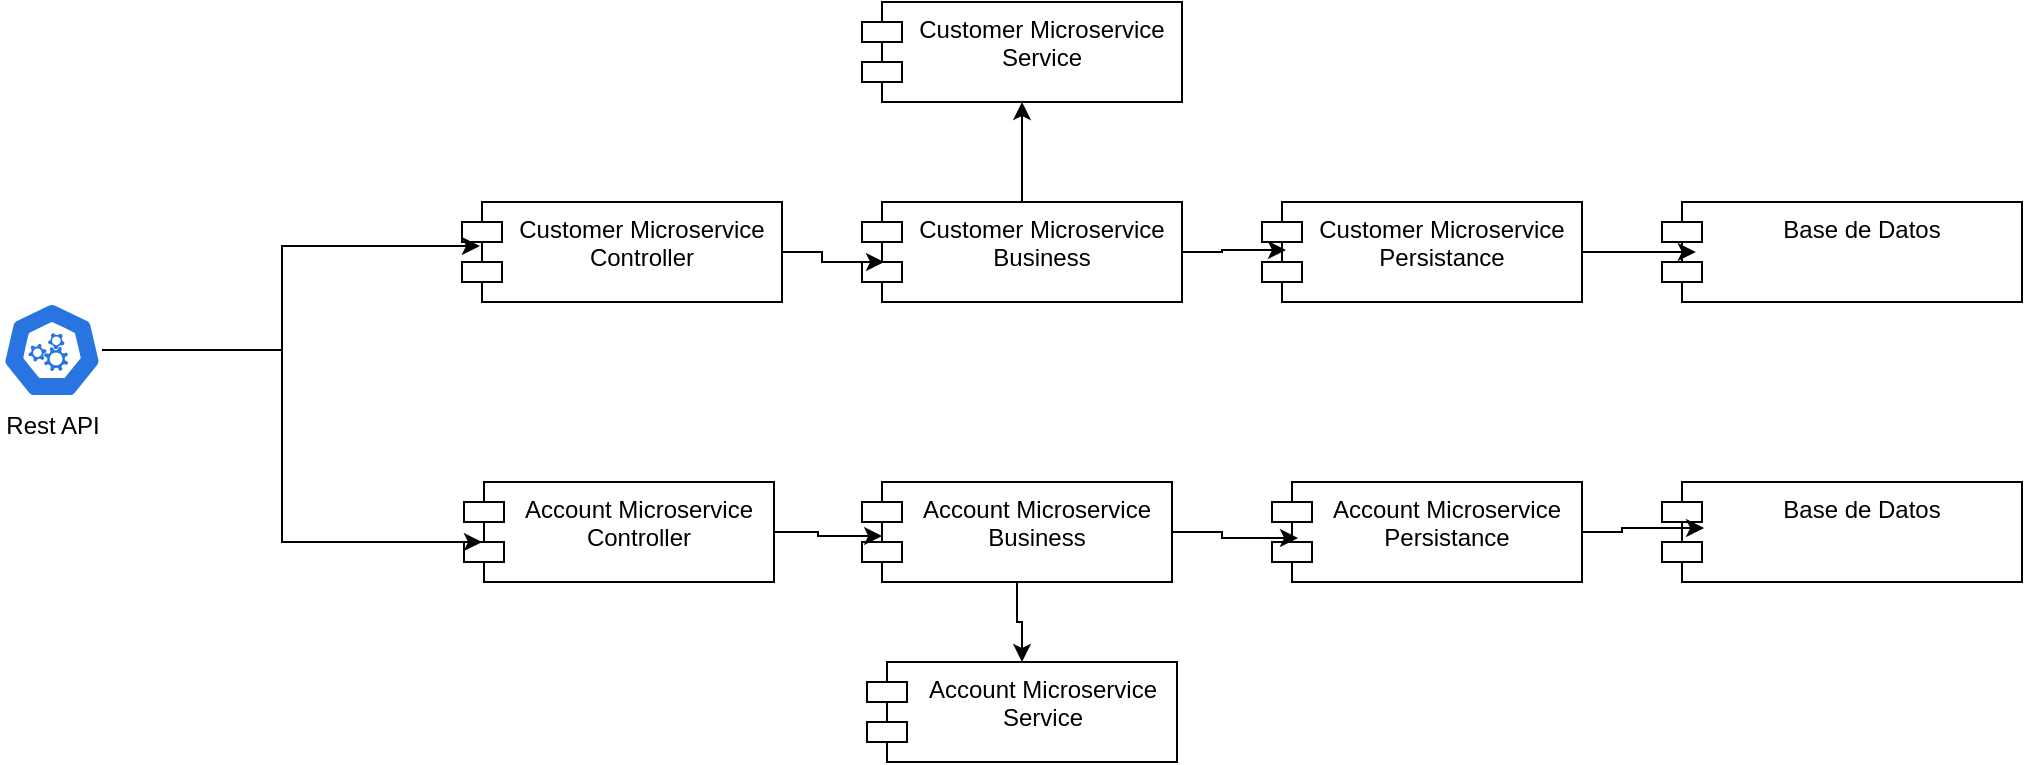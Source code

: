 <mxfile version="24.7.17">
  <diagram id="C5RBs43oDa-KdzZeNtuy" name="Page-1">
    <mxGraphModel grid="1" page="1" gridSize="10" guides="1" tooltips="1" connect="1" arrows="1" fold="1" pageScale="1" pageWidth="827" pageHeight="1169" math="0" shadow="0">
      <root>
        <mxCell id="WIyWlLk6GJQsqaUBKTNV-0" />
        <mxCell id="WIyWlLk6GJQsqaUBKTNV-1" parent="WIyWlLk6GJQsqaUBKTNV-0" />
        <mxCell id="So1yYdEYXia6ZP_T-tLf-0" value="Account Microservice&lt;div&gt;Controller&lt;/div&gt;" style="shape=module;align=left;spacingLeft=20;align=center;verticalAlign=top;whiteSpace=wrap;html=1;" vertex="1" parent="WIyWlLk6GJQsqaUBKTNV-1">
          <mxGeometry x="301" y="440" width="155" height="50" as="geometry" />
        </mxCell>
        <mxCell id="So1yYdEYXia6ZP_T-tLf-1" value="Customer Microservice&lt;div&gt;Controller&lt;/div&gt;" style="shape=module;align=left;spacingLeft=20;align=center;verticalAlign=top;whiteSpace=wrap;html=1;" vertex="1" parent="WIyWlLk6GJQsqaUBKTNV-1">
          <mxGeometry x="300" y="300" width="160" height="50" as="geometry" />
        </mxCell>
        <mxCell id="So1yYdEYXia6ZP_T-tLf-2" value="Base de Datos" style="shape=module;align=left;spacingLeft=20;align=center;verticalAlign=top;whiteSpace=wrap;html=1;" vertex="1" parent="WIyWlLk6GJQsqaUBKTNV-1">
          <mxGeometry x="900" y="300" width="180" height="50" as="geometry" />
        </mxCell>
        <mxCell id="So1yYdEYXia6ZP_T-tLf-9" value="Rest API" style="aspect=fixed;sketch=0;html=1;dashed=0;whitespace=wrap;verticalLabelPosition=bottom;verticalAlign=top;fillColor=#2875E2;strokeColor=#ffffff;points=[[0.005,0.63,0],[0.1,0.2,0],[0.9,0.2,0],[0.5,0,0],[0.995,0.63,0],[0.72,0.99,0],[0.5,1,0],[0.28,0.99,0]];shape=mxgraph.kubernetes.icon2;prIcon=api" vertex="1" parent="WIyWlLk6GJQsqaUBKTNV-1">
          <mxGeometry x="70" y="350" width="50" height="48" as="geometry" />
        </mxCell>
        <mxCell id="So1yYdEYXia6ZP_T-tLf-10" style="edgeStyle=orthogonalEdgeStyle;rounded=0;orthogonalLoop=1;jettySize=auto;html=1;entryX=0.056;entryY=0.44;entryDx=0;entryDy=0;entryPerimeter=0;" edge="1" parent="WIyWlLk6GJQsqaUBKTNV-1" source="So1yYdEYXia6ZP_T-tLf-9" target="So1yYdEYXia6ZP_T-tLf-1">
          <mxGeometry relative="1" as="geometry" />
        </mxCell>
        <mxCell id="So1yYdEYXia6ZP_T-tLf-11" style="edgeStyle=orthogonalEdgeStyle;rounded=0;orthogonalLoop=1;jettySize=auto;html=1;entryX=0.058;entryY=0.6;entryDx=0;entryDy=0;entryPerimeter=0;" edge="1" parent="WIyWlLk6GJQsqaUBKTNV-1" source="So1yYdEYXia6ZP_T-tLf-9" target="So1yYdEYXia6ZP_T-tLf-0">
          <mxGeometry relative="1" as="geometry">
            <Array as="points">
              <mxPoint x="210" y="374" />
              <mxPoint x="210" y="470" />
            </Array>
          </mxGeometry>
        </mxCell>
        <mxCell id="So1yYdEYXia6ZP_T-tLf-13" value="Base de Datos" style="shape=module;align=left;spacingLeft=20;align=center;verticalAlign=top;whiteSpace=wrap;html=1;" vertex="1" parent="WIyWlLk6GJQsqaUBKTNV-1">
          <mxGeometry x="900" y="440" width="180" height="50" as="geometry" />
        </mxCell>
        <mxCell id="So1yYdEYXia6ZP_T-tLf-31" style="edgeStyle=orthogonalEdgeStyle;rounded=0;orthogonalLoop=1;jettySize=auto;html=1;" edge="1" parent="WIyWlLk6GJQsqaUBKTNV-1" source="So1yYdEYXia6ZP_T-tLf-17" target="So1yYdEYXia6ZP_T-tLf-19">
          <mxGeometry relative="1" as="geometry" />
        </mxCell>
        <mxCell id="So1yYdEYXia6ZP_T-tLf-17" value="Customer Microservice&lt;div&gt;Business&lt;/div&gt;" style="shape=module;align=left;spacingLeft=20;align=center;verticalAlign=top;whiteSpace=wrap;html=1;" vertex="1" parent="WIyWlLk6GJQsqaUBKTNV-1">
          <mxGeometry x="500" y="300" width="160" height="50" as="geometry" />
        </mxCell>
        <mxCell id="So1yYdEYXia6ZP_T-tLf-18" value="Customer Microservice&lt;div&gt;Persistance&lt;/div&gt;" style="shape=module;align=left;spacingLeft=20;align=center;verticalAlign=top;whiteSpace=wrap;html=1;" vertex="1" parent="WIyWlLk6GJQsqaUBKTNV-1">
          <mxGeometry x="700" y="300" width="160" height="50" as="geometry" />
        </mxCell>
        <mxCell id="So1yYdEYXia6ZP_T-tLf-19" value="Customer Microservice&lt;div&gt;Service&lt;/div&gt;" style="shape=module;align=left;spacingLeft=20;align=center;verticalAlign=top;whiteSpace=wrap;html=1;" vertex="1" parent="WIyWlLk6GJQsqaUBKTNV-1">
          <mxGeometry x="500" y="200" width="160" height="50" as="geometry" />
        </mxCell>
        <mxCell id="So1yYdEYXia6ZP_T-tLf-26" style="edgeStyle=orthogonalEdgeStyle;rounded=0;orthogonalLoop=1;jettySize=auto;html=1;entryX=0.5;entryY=0;entryDx=0;entryDy=0;" edge="1" parent="WIyWlLk6GJQsqaUBKTNV-1" source="So1yYdEYXia6ZP_T-tLf-21" target="So1yYdEYXia6ZP_T-tLf-23">
          <mxGeometry relative="1" as="geometry" />
        </mxCell>
        <mxCell id="So1yYdEYXia6ZP_T-tLf-21" value="Account Microservice&lt;div&gt;Business&lt;/div&gt;" style="shape=module;align=left;spacingLeft=20;align=center;verticalAlign=top;whiteSpace=wrap;html=1;" vertex="1" parent="WIyWlLk6GJQsqaUBKTNV-1">
          <mxGeometry x="500" y="440" width="155" height="50" as="geometry" />
        </mxCell>
        <mxCell id="So1yYdEYXia6ZP_T-tLf-22" value="Account Microservice&lt;div&gt;Persistance&lt;/div&gt;" style="shape=module;align=left;spacingLeft=20;align=center;verticalAlign=top;whiteSpace=wrap;html=1;" vertex="1" parent="WIyWlLk6GJQsqaUBKTNV-1">
          <mxGeometry x="705" y="440" width="155" height="50" as="geometry" />
        </mxCell>
        <mxCell id="So1yYdEYXia6ZP_T-tLf-23" value="Account Microservice&lt;div&gt;Service&lt;/div&gt;" style="shape=module;align=left;spacingLeft=20;align=center;verticalAlign=top;whiteSpace=wrap;html=1;" vertex="1" parent="WIyWlLk6GJQsqaUBKTNV-1">
          <mxGeometry x="502.5" y="530" width="155" height="50" as="geometry" />
        </mxCell>
        <mxCell id="So1yYdEYXia6ZP_T-tLf-24" style="edgeStyle=orthogonalEdgeStyle;rounded=0;orthogonalLoop=1;jettySize=auto;html=1;entryX=0.069;entryY=0.6;entryDx=0;entryDy=0;entryPerimeter=0;" edge="1" parent="WIyWlLk6GJQsqaUBKTNV-1" source="So1yYdEYXia6ZP_T-tLf-1" target="So1yYdEYXia6ZP_T-tLf-17">
          <mxGeometry relative="1" as="geometry" />
        </mxCell>
        <mxCell id="So1yYdEYXia6ZP_T-tLf-25" style="edgeStyle=orthogonalEdgeStyle;rounded=0;orthogonalLoop=1;jettySize=auto;html=1;entryX=0.065;entryY=0.54;entryDx=0;entryDy=0;entryPerimeter=0;" edge="1" parent="WIyWlLk6GJQsqaUBKTNV-1" source="So1yYdEYXia6ZP_T-tLf-0" target="So1yYdEYXia6ZP_T-tLf-21">
          <mxGeometry relative="1" as="geometry" />
        </mxCell>
        <mxCell id="So1yYdEYXia6ZP_T-tLf-27" style="edgeStyle=orthogonalEdgeStyle;rounded=0;orthogonalLoop=1;jettySize=auto;html=1;entryX=0.084;entryY=0.56;entryDx=0;entryDy=0;entryPerimeter=0;" edge="1" parent="WIyWlLk6GJQsqaUBKTNV-1" source="So1yYdEYXia6ZP_T-tLf-21" target="So1yYdEYXia6ZP_T-tLf-22">
          <mxGeometry relative="1" as="geometry" />
        </mxCell>
        <mxCell id="So1yYdEYXia6ZP_T-tLf-28" style="edgeStyle=orthogonalEdgeStyle;rounded=0;orthogonalLoop=1;jettySize=auto;html=1;entryX=0.117;entryY=0.46;entryDx=0;entryDy=0;entryPerimeter=0;" edge="1" parent="WIyWlLk6GJQsqaUBKTNV-1" source="So1yYdEYXia6ZP_T-tLf-22" target="So1yYdEYXia6ZP_T-tLf-13">
          <mxGeometry relative="1" as="geometry" />
        </mxCell>
        <mxCell id="So1yYdEYXia6ZP_T-tLf-29" style="edgeStyle=orthogonalEdgeStyle;rounded=0;orthogonalLoop=1;jettySize=auto;html=1;entryX=0.094;entryY=0.5;entryDx=0;entryDy=0;entryPerimeter=0;" edge="1" parent="WIyWlLk6GJQsqaUBKTNV-1" source="So1yYdEYXia6ZP_T-tLf-18" target="So1yYdEYXia6ZP_T-tLf-2">
          <mxGeometry relative="1" as="geometry" />
        </mxCell>
        <mxCell id="So1yYdEYXia6ZP_T-tLf-30" style="edgeStyle=orthogonalEdgeStyle;rounded=0;orthogonalLoop=1;jettySize=auto;html=1;entryX=0.075;entryY=0.48;entryDx=0;entryDy=0;entryPerimeter=0;" edge="1" parent="WIyWlLk6GJQsqaUBKTNV-1" source="So1yYdEYXia6ZP_T-tLf-17" target="So1yYdEYXia6ZP_T-tLf-18">
          <mxGeometry relative="1" as="geometry" />
        </mxCell>
      </root>
    </mxGraphModel>
  </diagram>
</mxfile>
